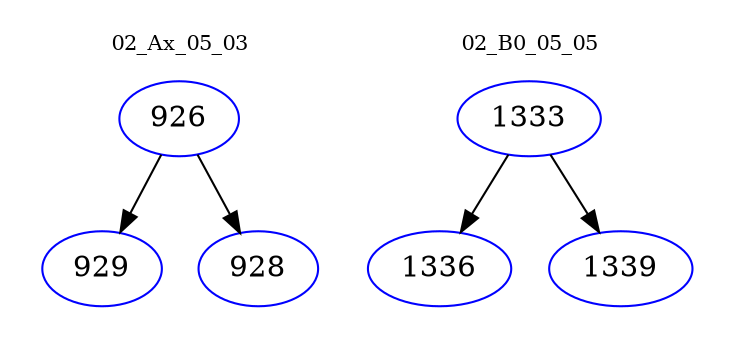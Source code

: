 digraph{
subgraph cluster_0 {
color = white
label = "02_Ax_05_03";
fontsize=10;
T0_926 [label="926", color="blue"]
T0_926 -> T0_929 [color="black"]
T0_929 [label="929", color="blue"]
T0_926 -> T0_928 [color="black"]
T0_928 [label="928", color="blue"]
}
subgraph cluster_1 {
color = white
label = "02_B0_05_05";
fontsize=10;
T1_1333 [label="1333", color="blue"]
T1_1333 -> T1_1336 [color="black"]
T1_1336 [label="1336", color="blue"]
T1_1333 -> T1_1339 [color="black"]
T1_1339 [label="1339", color="blue"]
}
}
